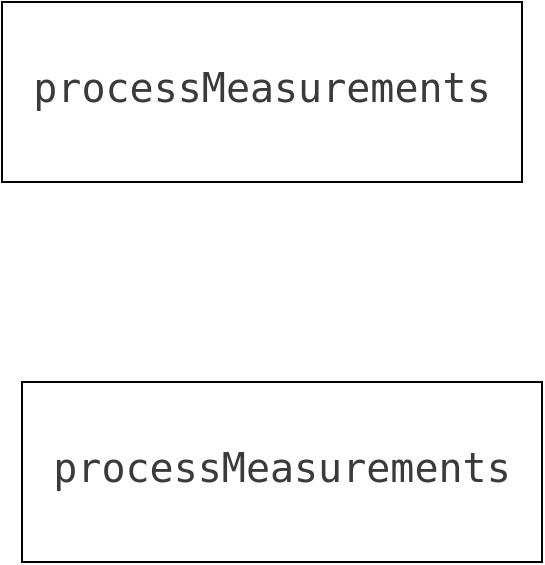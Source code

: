 <mxfile version="22.1.16" type="github">
  <diagram name="第 1 页" id="BMI3TO_A13qGgQereJoH">
    <mxGraphModel dx="2074" dy="1081" grid="1" gridSize="10" guides="1" tooltips="1" connect="1" arrows="1" fold="1" page="1" pageScale="1" pageWidth="827" pageHeight="1169" math="0" shadow="0">
      <root>
        <mxCell id="0" />
        <mxCell id="1" parent="0" />
        <mxCell id="YRnL23W9Cz6jn8uFclqp-1" value="&lt;div style=&quot;color: rgb(59, 59, 59); background-color: rgb(255, 255, 255); font-family: &amp;quot;Droid Sans Mono&amp;quot;, &amp;quot;monospace&amp;quot;, monospace; line-height: 196%;&quot;&gt;&lt;font style=&quot;font-size: 20px;&quot;&gt;processMeasurements&lt;/font&gt;&lt;/div&gt;" style="rounded=0;whiteSpace=wrap;html=1;" vertex="1" parent="1">
          <mxGeometry x="240" y="180" width="260" height="90" as="geometry" />
        </mxCell>
        <mxCell id="YRnL23W9Cz6jn8uFclqp-2" value="&lt;div style=&quot;color: rgb(59, 59, 59); background-color: rgb(255, 255, 255); font-family: &amp;quot;Droid Sans Mono&amp;quot;, &amp;quot;monospace&amp;quot;, monospace; line-height: 196%;&quot;&gt;&lt;font style=&quot;font-size: 20px;&quot;&gt;processMeasurements&lt;/font&gt;&lt;/div&gt;" style="rounded=0;whiteSpace=wrap;html=1;" vertex="1" parent="1">
          <mxGeometry x="250" y="370" width="260" height="90" as="geometry" />
        </mxCell>
      </root>
    </mxGraphModel>
  </diagram>
</mxfile>
